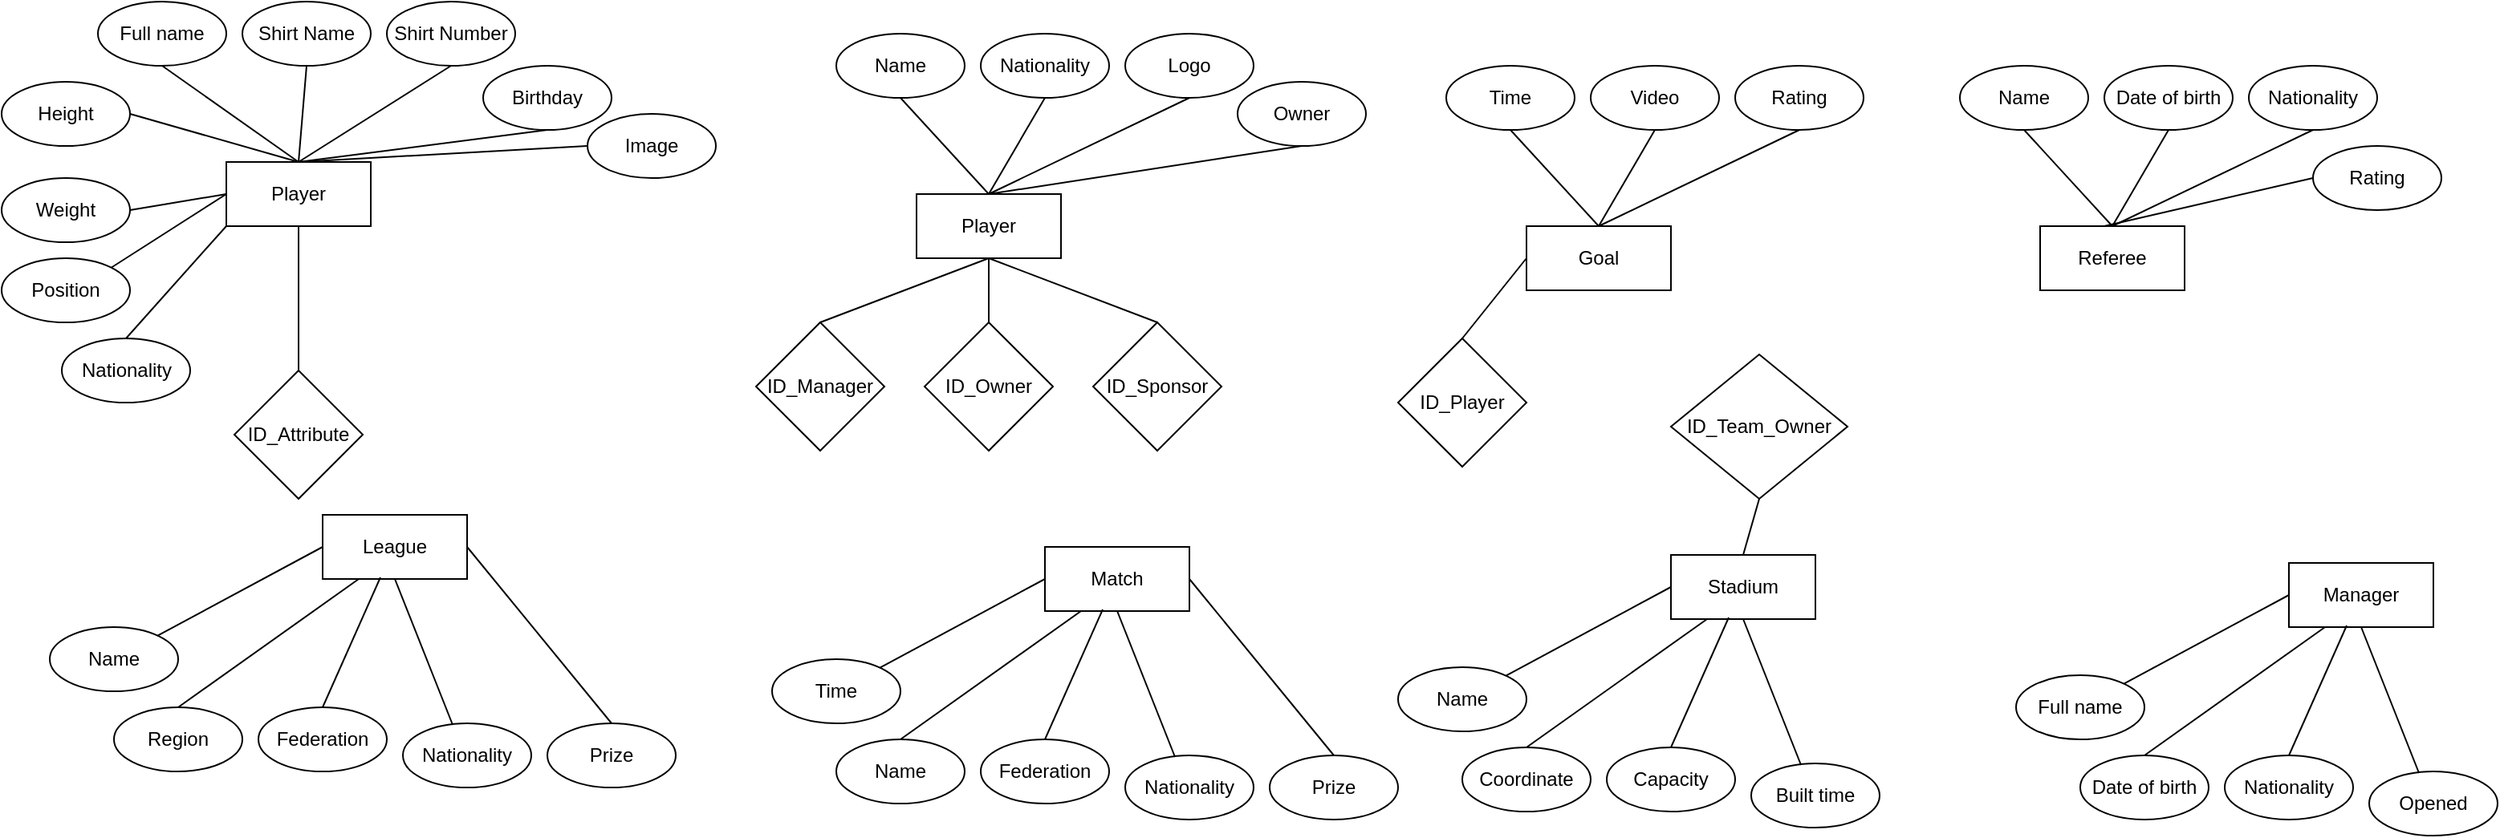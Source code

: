 <mxfile version="20.5.3" type="github">
  <diagram id="dY_4aWVO0XkQXRWpeF5l" name="Page-1">
    <mxGraphModel dx="1422" dy="798" grid="1" gridSize="10" guides="1" tooltips="1" connect="1" arrows="1" fold="1" page="1" pageScale="1" pageWidth="850" pageHeight="1100" math="0" shadow="0">
      <root>
        <mxCell id="0" />
        <mxCell id="1" parent="0" />
        <mxCell id="0aGzHAWhw8IwHbo-9U-T-1" value="Player" style="rounded=0;whiteSpace=wrap;html=1;" vertex="1" parent="1">
          <mxGeometry x="160" y="180" width="90" height="40" as="geometry" />
        </mxCell>
        <mxCell id="0aGzHAWhw8IwHbo-9U-T-2" value="Full name" style="ellipse;whiteSpace=wrap;html=1;" vertex="1" parent="1">
          <mxGeometry x="80" y="80" width="80" height="40" as="geometry" />
        </mxCell>
        <mxCell id="0aGzHAWhw8IwHbo-9U-T-3" value="" style="endArrow=none;html=1;rounded=0;exitX=0.5;exitY=1;exitDx=0;exitDy=0;entryX=0.5;entryY=0;entryDx=0;entryDy=0;" edge="1" parent="1" source="0aGzHAWhw8IwHbo-9U-T-2" target="0aGzHAWhw8IwHbo-9U-T-1">
          <mxGeometry width="50" height="50" relative="1" as="geometry">
            <mxPoint x="400" y="340" as="sourcePoint" />
            <mxPoint x="450" y="290" as="targetPoint" />
          </mxGeometry>
        </mxCell>
        <mxCell id="0aGzHAWhw8IwHbo-9U-T-4" value="Shirt Name" style="ellipse;whiteSpace=wrap;html=1;" vertex="1" parent="1">
          <mxGeometry x="170" y="80" width="80" height="40" as="geometry" />
        </mxCell>
        <mxCell id="0aGzHAWhw8IwHbo-9U-T-5" value="" style="endArrow=none;html=1;rounded=0;exitX=0.5;exitY=1;exitDx=0;exitDy=0;entryX=0.5;entryY=0;entryDx=0;entryDy=0;" edge="1" parent="1" source="0aGzHAWhw8IwHbo-9U-T-4" target="0aGzHAWhw8IwHbo-9U-T-1">
          <mxGeometry width="50" height="50" relative="1" as="geometry">
            <mxPoint x="490" y="340" as="sourcePoint" />
            <mxPoint x="295" y="180" as="targetPoint" />
          </mxGeometry>
        </mxCell>
        <mxCell id="0aGzHAWhw8IwHbo-9U-T-6" value="Shirt Number" style="ellipse;whiteSpace=wrap;html=1;" vertex="1" parent="1">
          <mxGeometry x="260" y="80" width="80" height="40" as="geometry" />
        </mxCell>
        <mxCell id="0aGzHAWhw8IwHbo-9U-T-7" value="" style="endArrow=none;html=1;rounded=0;exitX=0.5;exitY=1;exitDx=0;exitDy=0;entryX=0.5;entryY=0;entryDx=0;entryDy=0;" edge="1" parent="1" source="0aGzHAWhw8IwHbo-9U-T-6" target="0aGzHAWhw8IwHbo-9U-T-1">
          <mxGeometry width="50" height="50" relative="1" as="geometry">
            <mxPoint x="580" y="340" as="sourcePoint" />
            <mxPoint x="385" y="180" as="targetPoint" />
          </mxGeometry>
        </mxCell>
        <mxCell id="0aGzHAWhw8IwHbo-9U-T-8" value="Height" style="ellipse;whiteSpace=wrap;html=1;" vertex="1" parent="1">
          <mxGeometry x="20" y="130" width="80" height="40" as="geometry" />
        </mxCell>
        <mxCell id="0aGzHAWhw8IwHbo-9U-T-9" value="" style="endArrow=none;html=1;rounded=0;exitX=1;exitY=0.5;exitDx=0;exitDy=0;entryX=0.5;entryY=0;entryDx=0;entryDy=0;" edge="1" parent="1" source="0aGzHAWhw8IwHbo-9U-T-8" target="0aGzHAWhw8IwHbo-9U-T-1">
          <mxGeometry width="50" height="50" relative="1" as="geometry">
            <mxPoint x="340" y="390" as="sourcePoint" />
            <mxPoint x="145" y="230" as="targetPoint" />
          </mxGeometry>
        </mxCell>
        <mxCell id="0aGzHAWhw8IwHbo-9U-T-10" value="Weight" style="ellipse;whiteSpace=wrap;html=1;" vertex="1" parent="1">
          <mxGeometry x="20" y="190" width="80" height="40" as="geometry" />
        </mxCell>
        <mxCell id="0aGzHAWhw8IwHbo-9U-T-11" value="" style="endArrow=none;html=1;rounded=0;exitX=1;exitY=0.5;exitDx=0;exitDy=0;entryX=0;entryY=0.5;entryDx=0;entryDy=0;" edge="1" parent="1" source="0aGzHAWhw8IwHbo-9U-T-10" target="0aGzHAWhw8IwHbo-9U-T-1">
          <mxGeometry width="50" height="50" relative="1" as="geometry">
            <mxPoint x="340" y="450" as="sourcePoint" />
            <mxPoint x="145" y="290" as="targetPoint" />
          </mxGeometry>
        </mxCell>
        <mxCell id="0aGzHAWhw8IwHbo-9U-T-14" value="Position" style="ellipse;whiteSpace=wrap;html=1;" vertex="1" parent="1">
          <mxGeometry x="20" y="240" width="80" height="40" as="geometry" />
        </mxCell>
        <mxCell id="0aGzHAWhw8IwHbo-9U-T-15" value="" style="endArrow=none;html=1;rounded=0;exitX=1;exitY=0;exitDx=0;exitDy=0;entryX=0;entryY=0.5;entryDx=0;entryDy=0;" edge="1" parent="1" source="0aGzHAWhw8IwHbo-9U-T-14" target="0aGzHAWhw8IwHbo-9U-T-1">
          <mxGeometry width="50" height="50" relative="1" as="geometry">
            <mxPoint x="340" y="500" as="sourcePoint" />
            <mxPoint x="145" y="340" as="targetPoint" />
          </mxGeometry>
        </mxCell>
        <mxCell id="0aGzHAWhw8IwHbo-9U-T-16" value="Birthday" style="ellipse;whiteSpace=wrap;html=1;" vertex="1" parent="1">
          <mxGeometry x="320" y="120" width="80" height="40" as="geometry" />
        </mxCell>
        <mxCell id="0aGzHAWhw8IwHbo-9U-T-17" value="" style="endArrow=none;html=1;rounded=0;exitX=0.5;exitY=1;exitDx=0;exitDy=0;entryX=0.5;entryY=0;entryDx=0;entryDy=0;" edge="1" parent="1" source="0aGzHAWhw8IwHbo-9U-T-16" target="0aGzHAWhw8IwHbo-9U-T-1">
          <mxGeometry width="50" height="50" relative="1" as="geometry">
            <mxPoint x="640" y="380" as="sourcePoint" />
            <mxPoint x="445" y="220" as="targetPoint" />
          </mxGeometry>
        </mxCell>
        <mxCell id="0aGzHAWhw8IwHbo-9U-T-18" value="Nationality" style="ellipse;whiteSpace=wrap;html=1;" vertex="1" parent="1">
          <mxGeometry x="57.5" y="290" width="80" height="40" as="geometry" />
        </mxCell>
        <mxCell id="0aGzHAWhw8IwHbo-9U-T-19" value="" style="endArrow=none;html=1;rounded=0;exitX=0.5;exitY=0;exitDx=0;exitDy=0;entryX=0;entryY=1;entryDx=0;entryDy=0;" edge="1" parent="1" source="0aGzHAWhw8IwHbo-9U-T-18" target="0aGzHAWhw8IwHbo-9U-T-1">
          <mxGeometry width="50" height="50" relative="1" as="geometry">
            <mxPoint x="377.5" y="550" as="sourcePoint" />
            <mxPoint x="182.5" y="390" as="targetPoint" />
          </mxGeometry>
        </mxCell>
        <mxCell id="0aGzHAWhw8IwHbo-9U-T-21" value="Image" style="ellipse;whiteSpace=wrap;html=1;" vertex="1" parent="1">
          <mxGeometry x="385" y="150" width="80" height="40" as="geometry" />
        </mxCell>
        <mxCell id="0aGzHAWhw8IwHbo-9U-T-22" value="" style="endArrow=none;html=1;rounded=0;exitX=0;exitY=0.5;exitDx=0;exitDy=0;" edge="1" parent="1" source="0aGzHAWhw8IwHbo-9U-T-21">
          <mxGeometry width="50" height="50" relative="1" as="geometry">
            <mxPoint x="462.5" y="550" as="sourcePoint" />
            <mxPoint x="205" y="180" as="targetPoint" />
          </mxGeometry>
        </mxCell>
        <mxCell id="0aGzHAWhw8IwHbo-9U-T-23" value="ID_Attribute" style="rhombus;whiteSpace=wrap;html=1;" vertex="1" parent="1">
          <mxGeometry x="165" y="310" width="80" height="80" as="geometry" />
        </mxCell>
        <mxCell id="0aGzHAWhw8IwHbo-9U-T-24" value="" style="endArrow=none;html=1;rounded=0;exitX=0.5;exitY=0;exitDx=0;exitDy=0;entryX=0.5;entryY=1;entryDx=0;entryDy=0;" edge="1" parent="1" source="0aGzHAWhw8IwHbo-9U-T-23" target="0aGzHAWhw8IwHbo-9U-T-1">
          <mxGeometry width="50" height="50" relative="1" as="geometry">
            <mxPoint x="400" y="340" as="sourcePoint" />
            <mxPoint x="450" y="290" as="targetPoint" />
          </mxGeometry>
        </mxCell>
        <mxCell id="0aGzHAWhw8IwHbo-9U-T-25" value="Player" style="rounded=0;whiteSpace=wrap;html=1;" vertex="1" parent="1">
          <mxGeometry x="590" y="200" width="90" height="40" as="geometry" />
        </mxCell>
        <mxCell id="0aGzHAWhw8IwHbo-9U-T-26" value="Name" style="ellipse;whiteSpace=wrap;html=1;" vertex="1" parent="1">
          <mxGeometry x="540" y="100" width="80" height="40" as="geometry" />
        </mxCell>
        <mxCell id="0aGzHAWhw8IwHbo-9U-T-27" value="" style="endArrow=none;html=1;rounded=0;exitX=0.5;exitY=1;exitDx=0;exitDy=0;entryX=0.5;entryY=0;entryDx=0;entryDy=0;" edge="1" parent="1" source="0aGzHAWhw8IwHbo-9U-T-26" target="0aGzHAWhw8IwHbo-9U-T-25">
          <mxGeometry width="50" height="50" relative="1" as="geometry">
            <mxPoint x="880" y="360" as="sourcePoint" />
            <mxPoint x="930" y="310" as="targetPoint" />
          </mxGeometry>
        </mxCell>
        <mxCell id="0aGzHAWhw8IwHbo-9U-T-28" value="Nationality" style="ellipse;whiteSpace=wrap;html=1;" vertex="1" parent="1">
          <mxGeometry x="630" y="100" width="80" height="40" as="geometry" />
        </mxCell>
        <mxCell id="0aGzHAWhw8IwHbo-9U-T-29" value="" style="endArrow=none;html=1;rounded=0;exitX=0.5;exitY=1;exitDx=0;exitDy=0;entryX=0.5;entryY=0;entryDx=0;entryDy=0;" edge="1" parent="1" source="0aGzHAWhw8IwHbo-9U-T-28" target="0aGzHAWhw8IwHbo-9U-T-25">
          <mxGeometry width="50" height="50" relative="1" as="geometry">
            <mxPoint x="970" y="360" as="sourcePoint" />
            <mxPoint x="775" y="200" as="targetPoint" />
          </mxGeometry>
        </mxCell>
        <mxCell id="0aGzHAWhw8IwHbo-9U-T-30" value="Logo" style="ellipse;whiteSpace=wrap;html=1;" vertex="1" parent="1">
          <mxGeometry x="720" y="100" width="80" height="40" as="geometry" />
        </mxCell>
        <mxCell id="0aGzHAWhw8IwHbo-9U-T-31" value="" style="endArrow=none;html=1;rounded=0;exitX=0.5;exitY=1;exitDx=0;exitDy=0;entryX=0.5;entryY=0;entryDx=0;entryDy=0;" edge="1" parent="1" source="0aGzHAWhw8IwHbo-9U-T-30" target="0aGzHAWhw8IwHbo-9U-T-25">
          <mxGeometry width="50" height="50" relative="1" as="geometry">
            <mxPoint x="1060" y="360" as="sourcePoint" />
            <mxPoint x="865" y="200" as="targetPoint" />
          </mxGeometry>
        </mxCell>
        <mxCell id="0aGzHAWhw8IwHbo-9U-T-35" value="Owner" style="ellipse;whiteSpace=wrap;html=1;" vertex="1" parent="1">
          <mxGeometry x="790" y="130" width="80" height="40" as="geometry" />
        </mxCell>
        <mxCell id="0aGzHAWhw8IwHbo-9U-T-36" value="" style="endArrow=none;html=1;rounded=0;exitX=0.5;exitY=1;exitDx=0;exitDy=0;entryX=0.5;entryY=0;entryDx=0;entryDy=0;" edge="1" parent="1" source="0aGzHAWhw8IwHbo-9U-T-35" target="0aGzHAWhw8IwHbo-9U-T-25">
          <mxGeometry width="50" height="50" relative="1" as="geometry">
            <mxPoint x="1120" y="400" as="sourcePoint" />
            <mxPoint x="925" y="240" as="targetPoint" />
          </mxGeometry>
        </mxCell>
        <mxCell id="0aGzHAWhw8IwHbo-9U-T-40" value="" style="endArrow=none;html=1;rounded=0;exitX=0.5;exitY=0;exitDx=0;exitDy=0;entryX=0.5;entryY=1;entryDx=0;entryDy=0;" edge="1" parent="1" target="0aGzHAWhw8IwHbo-9U-T-25" source="0aGzHAWhw8IwHbo-9U-T-41">
          <mxGeometry width="50" height="50" relative="1" as="geometry">
            <mxPoint x="685" y="330" as="sourcePoint" />
            <mxPoint x="930" y="310" as="targetPoint" />
          </mxGeometry>
        </mxCell>
        <mxCell id="0aGzHAWhw8IwHbo-9U-T-41" value="ID_Owner" style="rhombus;whiteSpace=wrap;html=1;" vertex="1" parent="1">
          <mxGeometry x="595" y="280" width="80" height="80" as="geometry" />
        </mxCell>
        <mxCell id="0aGzHAWhw8IwHbo-9U-T-42" value="ID_Manager" style="rhombus;whiteSpace=wrap;html=1;" vertex="1" parent="1">
          <mxGeometry x="490" y="280" width="80" height="80" as="geometry" />
        </mxCell>
        <mxCell id="0aGzHAWhw8IwHbo-9U-T-43" value="" style="endArrow=none;html=1;rounded=0;exitX=0.5;exitY=0;exitDx=0;exitDy=0;entryX=0.5;entryY=1;entryDx=0;entryDy=0;" edge="1" parent="1" source="0aGzHAWhw8IwHbo-9U-T-42" target="0aGzHAWhw8IwHbo-9U-T-25">
          <mxGeometry width="50" height="50" relative="1" as="geometry">
            <mxPoint x="645" y="290" as="sourcePoint" />
            <mxPoint x="645" y="250" as="targetPoint" />
          </mxGeometry>
        </mxCell>
        <mxCell id="0aGzHAWhw8IwHbo-9U-T-45" value="" style="endArrow=none;html=1;rounded=0;exitX=0.5;exitY=0;exitDx=0;exitDy=0;entryX=0.5;entryY=1;entryDx=0;entryDy=0;" edge="1" parent="1" source="0aGzHAWhw8IwHbo-9U-T-46" target="0aGzHAWhw8IwHbo-9U-T-25">
          <mxGeometry width="50" height="50" relative="1" as="geometry">
            <mxPoint x="790" y="330" as="sourcePoint" />
            <mxPoint x="740" y="240" as="targetPoint" />
          </mxGeometry>
        </mxCell>
        <mxCell id="0aGzHAWhw8IwHbo-9U-T-46" value="ID_Sponsor" style="rhombus;whiteSpace=wrap;html=1;" vertex="1" parent="1">
          <mxGeometry x="700" y="280" width="80" height="80" as="geometry" />
        </mxCell>
        <mxCell id="0aGzHAWhw8IwHbo-9U-T-47" value="League" style="rounded=0;whiteSpace=wrap;html=1;" vertex="1" parent="1">
          <mxGeometry x="220" y="400" width="90" height="40" as="geometry" />
        </mxCell>
        <mxCell id="0aGzHAWhw8IwHbo-9U-T-48" value="Name" style="ellipse;whiteSpace=wrap;html=1;" vertex="1" parent="1">
          <mxGeometry x="50" y="470" width="80" height="40" as="geometry" />
        </mxCell>
        <mxCell id="0aGzHAWhw8IwHbo-9U-T-49" value="" style="endArrow=none;html=1;rounded=0;entryX=0;entryY=0.5;entryDx=0;entryDy=0;" edge="1" parent="1" source="0aGzHAWhw8IwHbo-9U-T-48" target="0aGzHAWhw8IwHbo-9U-T-47">
          <mxGeometry width="50" height="50" relative="1" as="geometry">
            <mxPoint x="370" y="730" as="sourcePoint" />
            <mxPoint x="420" y="680" as="targetPoint" />
          </mxGeometry>
        </mxCell>
        <mxCell id="0aGzHAWhw8IwHbo-9U-T-50" value="Region" style="ellipse;whiteSpace=wrap;html=1;" vertex="1" parent="1">
          <mxGeometry x="90" y="520" width="80" height="40" as="geometry" />
        </mxCell>
        <mxCell id="0aGzHAWhw8IwHbo-9U-T-51" value="" style="endArrow=none;html=1;rounded=0;exitX=0.5;exitY=0;exitDx=0;exitDy=0;entryX=0.25;entryY=1;entryDx=0;entryDy=0;" edge="1" parent="1" source="0aGzHAWhw8IwHbo-9U-T-50" target="0aGzHAWhw8IwHbo-9U-T-47">
          <mxGeometry width="50" height="50" relative="1" as="geometry">
            <mxPoint x="460" y="730" as="sourcePoint" />
            <mxPoint x="265" y="570" as="targetPoint" />
          </mxGeometry>
        </mxCell>
        <mxCell id="0aGzHAWhw8IwHbo-9U-T-52" value="Federation" style="ellipse;whiteSpace=wrap;html=1;" vertex="1" parent="1">
          <mxGeometry x="180" y="520" width="80" height="40" as="geometry" />
        </mxCell>
        <mxCell id="0aGzHAWhw8IwHbo-9U-T-53" value="" style="endArrow=none;html=1;rounded=0;exitX=0.5;exitY=0;exitDx=0;exitDy=0;entryX=0.4;entryY=0.975;entryDx=0;entryDy=0;entryPerimeter=0;" edge="1" parent="1" source="0aGzHAWhw8IwHbo-9U-T-52" target="0aGzHAWhw8IwHbo-9U-T-47">
          <mxGeometry width="50" height="50" relative="1" as="geometry">
            <mxPoint x="550" y="730" as="sourcePoint" />
            <mxPoint x="355" y="570" as="targetPoint" />
          </mxGeometry>
        </mxCell>
        <mxCell id="0aGzHAWhw8IwHbo-9U-T-57" value="Nationality" style="ellipse;whiteSpace=wrap;html=1;" vertex="1" parent="1">
          <mxGeometry x="270" y="530" width="80" height="40" as="geometry" />
        </mxCell>
        <mxCell id="0aGzHAWhw8IwHbo-9U-T-58" value="" style="endArrow=none;html=1;rounded=0;exitX=0.388;exitY=0.025;exitDx=0;exitDy=0;entryX=0.5;entryY=1;entryDx=0;entryDy=0;exitPerimeter=0;" edge="1" parent="1" source="0aGzHAWhw8IwHbo-9U-T-57" target="0aGzHAWhw8IwHbo-9U-T-47">
          <mxGeometry width="50" height="50" relative="1" as="geometry">
            <mxPoint x="610" y="770" as="sourcePoint" />
            <mxPoint x="415" y="610" as="targetPoint" />
          </mxGeometry>
        </mxCell>
        <mxCell id="0aGzHAWhw8IwHbo-9U-T-59" value="Prize" style="ellipse;whiteSpace=wrap;html=1;" vertex="1" parent="1">
          <mxGeometry x="360" y="530" width="80" height="40" as="geometry" />
        </mxCell>
        <mxCell id="0aGzHAWhw8IwHbo-9U-T-61" value="" style="endArrow=none;html=1;rounded=0;exitX=0.5;exitY=0;exitDx=0;exitDy=0;entryX=1;entryY=0.5;entryDx=0;entryDy=0;" edge="1" parent="1" source="0aGzHAWhw8IwHbo-9U-T-59" target="0aGzHAWhw8IwHbo-9U-T-47">
          <mxGeometry width="50" height="50" relative="1" as="geometry">
            <mxPoint x="340" y="560" as="sourcePoint" />
            <mxPoint x="185" y="580" as="targetPoint" />
          </mxGeometry>
        </mxCell>
        <mxCell id="0aGzHAWhw8IwHbo-9U-T-65" value="Match" style="rounded=0;whiteSpace=wrap;html=1;" vertex="1" parent="1">
          <mxGeometry x="670" y="420" width="90" height="40" as="geometry" />
        </mxCell>
        <mxCell id="0aGzHAWhw8IwHbo-9U-T-66" value="Time" style="ellipse;whiteSpace=wrap;html=1;" vertex="1" parent="1">
          <mxGeometry x="500" y="490" width="80" height="40" as="geometry" />
        </mxCell>
        <mxCell id="0aGzHAWhw8IwHbo-9U-T-67" value="" style="endArrow=none;html=1;rounded=0;entryX=0;entryY=0.5;entryDx=0;entryDy=0;" edge="1" parent="1" source="0aGzHAWhw8IwHbo-9U-T-66" target="0aGzHAWhw8IwHbo-9U-T-65">
          <mxGeometry width="50" height="50" relative="1" as="geometry">
            <mxPoint x="820" y="750" as="sourcePoint" />
            <mxPoint x="870" y="700" as="targetPoint" />
          </mxGeometry>
        </mxCell>
        <mxCell id="0aGzHAWhw8IwHbo-9U-T-68" value="Name" style="ellipse;whiteSpace=wrap;html=1;" vertex="1" parent="1">
          <mxGeometry x="540" y="540" width="80" height="40" as="geometry" />
        </mxCell>
        <mxCell id="0aGzHAWhw8IwHbo-9U-T-69" value="" style="endArrow=none;html=1;rounded=0;exitX=0.5;exitY=0;exitDx=0;exitDy=0;entryX=0.25;entryY=1;entryDx=0;entryDy=0;" edge="1" parent="1" source="0aGzHAWhw8IwHbo-9U-T-68" target="0aGzHAWhw8IwHbo-9U-T-65">
          <mxGeometry width="50" height="50" relative="1" as="geometry">
            <mxPoint x="910" y="750" as="sourcePoint" />
            <mxPoint x="715" y="590" as="targetPoint" />
          </mxGeometry>
        </mxCell>
        <mxCell id="0aGzHAWhw8IwHbo-9U-T-70" value="Federation" style="ellipse;whiteSpace=wrap;html=1;" vertex="1" parent="1">
          <mxGeometry x="630" y="540" width="80" height="40" as="geometry" />
        </mxCell>
        <mxCell id="0aGzHAWhw8IwHbo-9U-T-71" value="" style="endArrow=none;html=1;rounded=0;exitX=0.5;exitY=0;exitDx=0;exitDy=0;entryX=0.4;entryY=0.975;entryDx=0;entryDy=0;entryPerimeter=0;" edge="1" parent="1" source="0aGzHAWhw8IwHbo-9U-T-70" target="0aGzHAWhw8IwHbo-9U-T-65">
          <mxGeometry width="50" height="50" relative="1" as="geometry">
            <mxPoint x="1000" y="750" as="sourcePoint" />
            <mxPoint x="805" y="590" as="targetPoint" />
          </mxGeometry>
        </mxCell>
        <mxCell id="0aGzHAWhw8IwHbo-9U-T-72" value="Nationality" style="ellipse;whiteSpace=wrap;html=1;" vertex="1" parent="1">
          <mxGeometry x="720" y="550" width="80" height="40" as="geometry" />
        </mxCell>
        <mxCell id="0aGzHAWhw8IwHbo-9U-T-73" value="" style="endArrow=none;html=1;rounded=0;exitX=0.388;exitY=0.025;exitDx=0;exitDy=0;entryX=0.5;entryY=1;entryDx=0;entryDy=0;exitPerimeter=0;" edge="1" parent="1" source="0aGzHAWhw8IwHbo-9U-T-72" target="0aGzHAWhw8IwHbo-9U-T-65">
          <mxGeometry width="50" height="50" relative="1" as="geometry">
            <mxPoint x="1060" y="790" as="sourcePoint" />
            <mxPoint x="865" y="630" as="targetPoint" />
          </mxGeometry>
        </mxCell>
        <mxCell id="0aGzHAWhw8IwHbo-9U-T-74" value="Prize" style="ellipse;whiteSpace=wrap;html=1;" vertex="1" parent="1">
          <mxGeometry x="810" y="550" width="80" height="40" as="geometry" />
        </mxCell>
        <mxCell id="0aGzHAWhw8IwHbo-9U-T-75" value="" style="endArrow=none;html=1;rounded=0;exitX=0.5;exitY=0;exitDx=0;exitDy=0;entryX=1;entryY=0.5;entryDx=0;entryDy=0;" edge="1" parent="1" source="0aGzHAWhw8IwHbo-9U-T-74" target="0aGzHAWhw8IwHbo-9U-T-65">
          <mxGeometry width="50" height="50" relative="1" as="geometry">
            <mxPoint x="790" y="580" as="sourcePoint" />
            <mxPoint x="635" y="600" as="targetPoint" />
          </mxGeometry>
        </mxCell>
        <mxCell id="0aGzHAWhw8IwHbo-9U-T-76" value="Stadium" style="rounded=0;whiteSpace=wrap;html=1;" vertex="1" parent="1">
          <mxGeometry x="1060" y="425" width="90" height="40" as="geometry" />
        </mxCell>
        <mxCell id="0aGzHAWhw8IwHbo-9U-T-77" value="Name" style="ellipse;whiteSpace=wrap;html=1;" vertex="1" parent="1">
          <mxGeometry x="890" y="495" width="80" height="40" as="geometry" />
        </mxCell>
        <mxCell id="0aGzHAWhw8IwHbo-9U-T-78" value="" style="endArrow=none;html=1;rounded=0;entryX=0;entryY=0.5;entryDx=0;entryDy=0;" edge="1" parent="1" source="0aGzHAWhw8IwHbo-9U-T-77" target="0aGzHAWhw8IwHbo-9U-T-76">
          <mxGeometry width="50" height="50" relative="1" as="geometry">
            <mxPoint x="1210" y="755" as="sourcePoint" />
            <mxPoint x="1260" y="705" as="targetPoint" />
          </mxGeometry>
        </mxCell>
        <mxCell id="0aGzHAWhw8IwHbo-9U-T-79" value="Coordinate" style="ellipse;whiteSpace=wrap;html=1;" vertex="1" parent="1">
          <mxGeometry x="930" y="545" width="80" height="40" as="geometry" />
        </mxCell>
        <mxCell id="0aGzHAWhw8IwHbo-9U-T-80" value="" style="endArrow=none;html=1;rounded=0;exitX=0.5;exitY=0;exitDx=0;exitDy=0;entryX=0.25;entryY=1;entryDx=0;entryDy=0;" edge="1" parent="1" source="0aGzHAWhw8IwHbo-9U-T-79" target="0aGzHAWhw8IwHbo-9U-T-76">
          <mxGeometry width="50" height="50" relative="1" as="geometry">
            <mxPoint x="1300" y="755" as="sourcePoint" />
            <mxPoint x="1105" y="595" as="targetPoint" />
          </mxGeometry>
        </mxCell>
        <mxCell id="0aGzHAWhw8IwHbo-9U-T-81" value="Capacity" style="ellipse;whiteSpace=wrap;html=1;" vertex="1" parent="1">
          <mxGeometry x="1020" y="545" width="80" height="40" as="geometry" />
        </mxCell>
        <mxCell id="0aGzHAWhw8IwHbo-9U-T-82" value="" style="endArrow=none;html=1;rounded=0;exitX=0.5;exitY=0;exitDx=0;exitDy=0;entryX=0.4;entryY=0.975;entryDx=0;entryDy=0;entryPerimeter=0;" edge="1" parent="1" source="0aGzHAWhw8IwHbo-9U-T-81" target="0aGzHAWhw8IwHbo-9U-T-76">
          <mxGeometry width="50" height="50" relative="1" as="geometry">
            <mxPoint x="1390" y="755" as="sourcePoint" />
            <mxPoint x="1195" y="595" as="targetPoint" />
          </mxGeometry>
        </mxCell>
        <mxCell id="0aGzHAWhw8IwHbo-9U-T-83" value="Built time" style="ellipse;whiteSpace=wrap;html=1;" vertex="1" parent="1">
          <mxGeometry x="1110" y="555" width="80" height="40" as="geometry" />
        </mxCell>
        <mxCell id="0aGzHAWhw8IwHbo-9U-T-84" value="" style="endArrow=none;html=1;rounded=0;exitX=0.388;exitY=0.025;exitDx=0;exitDy=0;entryX=0.5;entryY=1;entryDx=0;entryDy=0;exitPerimeter=0;" edge="1" parent="1" source="0aGzHAWhw8IwHbo-9U-T-83" target="0aGzHAWhw8IwHbo-9U-T-76">
          <mxGeometry width="50" height="50" relative="1" as="geometry">
            <mxPoint x="1450" y="795" as="sourcePoint" />
            <mxPoint x="1255" y="635" as="targetPoint" />
          </mxGeometry>
        </mxCell>
        <mxCell id="0aGzHAWhw8IwHbo-9U-T-86" value="" style="endArrow=none;html=1;rounded=0;entryX=0.5;entryY=0;entryDx=0;entryDy=0;exitX=0.5;exitY=1;exitDx=0;exitDy=0;" edge="1" parent="1" source="0aGzHAWhw8IwHbo-9U-T-127" target="0aGzHAWhw8IwHbo-9U-T-76">
          <mxGeometry width="50" height="50" relative="1" as="geometry">
            <mxPoint x="1100" y="390" as="sourcePoint" />
            <mxPoint x="1025" y="605" as="targetPoint" />
          </mxGeometry>
        </mxCell>
        <mxCell id="0aGzHAWhw8IwHbo-9U-T-87" value="Goal" style="rounded=0;whiteSpace=wrap;html=1;" vertex="1" parent="1">
          <mxGeometry x="970" y="220" width="90" height="40" as="geometry" />
        </mxCell>
        <mxCell id="0aGzHAWhw8IwHbo-9U-T-88" value="Time" style="ellipse;whiteSpace=wrap;html=1;" vertex="1" parent="1">
          <mxGeometry x="920" y="120" width="80" height="40" as="geometry" />
        </mxCell>
        <mxCell id="0aGzHAWhw8IwHbo-9U-T-89" value="" style="endArrow=none;html=1;rounded=0;exitX=0.5;exitY=1;exitDx=0;exitDy=0;entryX=0.5;entryY=0;entryDx=0;entryDy=0;" edge="1" parent="1" source="0aGzHAWhw8IwHbo-9U-T-88" target="0aGzHAWhw8IwHbo-9U-T-87">
          <mxGeometry width="50" height="50" relative="1" as="geometry">
            <mxPoint x="1260" y="380" as="sourcePoint" />
            <mxPoint x="1310" y="330" as="targetPoint" />
          </mxGeometry>
        </mxCell>
        <mxCell id="0aGzHAWhw8IwHbo-9U-T-90" value="Video" style="ellipse;whiteSpace=wrap;html=1;" vertex="1" parent="1">
          <mxGeometry x="1010" y="120" width="80" height="40" as="geometry" />
        </mxCell>
        <mxCell id="0aGzHAWhw8IwHbo-9U-T-91" value="" style="endArrow=none;html=1;rounded=0;exitX=0.5;exitY=1;exitDx=0;exitDy=0;entryX=0.5;entryY=0;entryDx=0;entryDy=0;" edge="1" parent="1" source="0aGzHAWhw8IwHbo-9U-T-90" target="0aGzHAWhw8IwHbo-9U-T-87">
          <mxGeometry width="50" height="50" relative="1" as="geometry">
            <mxPoint x="1350" y="380" as="sourcePoint" />
            <mxPoint x="1155" y="220" as="targetPoint" />
          </mxGeometry>
        </mxCell>
        <mxCell id="0aGzHAWhw8IwHbo-9U-T-92" value="Rating" style="ellipse;whiteSpace=wrap;html=1;" vertex="1" parent="1">
          <mxGeometry x="1100" y="120" width="80" height="40" as="geometry" />
        </mxCell>
        <mxCell id="0aGzHAWhw8IwHbo-9U-T-93" value="" style="endArrow=none;html=1;rounded=0;exitX=0.5;exitY=1;exitDx=0;exitDy=0;entryX=0.5;entryY=0;entryDx=0;entryDy=0;" edge="1" parent="1" source="0aGzHAWhw8IwHbo-9U-T-92" target="0aGzHAWhw8IwHbo-9U-T-87">
          <mxGeometry width="50" height="50" relative="1" as="geometry">
            <mxPoint x="1440" y="380" as="sourcePoint" />
            <mxPoint x="1245" y="220" as="targetPoint" />
          </mxGeometry>
        </mxCell>
        <mxCell id="0aGzHAWhw8IwHbo-9U-T-96" value="" style="endArrow=none;html=1;rounded=0;exitX=0.5;exitY=0;exitDx=0;exitDy=0;entryX=0;entryY=0.5;entryDx=0;entryDy=0;" edge="1" parent="1" source="0aGzHAWhw8IwHbo-9U-T-97" target="0aGzHAWhw8IwHbo-9U-T-87">
          <mxGeometry width="50" height="50" relative="1" as="geometry">
            <mxPoint x="980" y="340" as="sourcePoint" />
            <mxPoint x="825" y="250" as="targetPoint" />
          </mxGeometry>
        </mxCell>
        <mxCell id="0aGzHAWhw8IwHbo-9U-T-97" value="ID_Player" style="rhombus;whiteSpace=wrap;html=1;" vertex="1" parent="1">
          <mxGeometry x="890" y="290" width="80" height="80" as="geometry" />
        </mxCell>
        <mxCell id="0aGzHAWhw8IwHbo-9U-T-98" value="Referee" style="rounded=0;whiteSpace=wrap;html=1;" vertex="1" parent="1">
          <mxGeometry x="1290" y="220" width="90" height="40" as="geometry" />
        </mxCell>
        <mxCell id="0aGzHAWhw8IwHbo-9U-T-99" value="Name" style="ellipse;whiteSpace=wrap;html=1;" vertex="1" parent="1">
          <mxGeometry x="1240" y="120" width="80" height="40" as="geometry" />
        </mxCell>
        <mxCell id="0aGzHAWhw8IwHbo-9U-T-100" value="" style="endArrow=none;html=1;rounded=0;exitX=0.5;exitY=1;exitDx=0;exitDy=0;entryX=0.5;entryY=0;entryDx=0;entryDy=0;" edge="1" parent="1" source="0aGzHAWhw8IwHbo-9U-T-99" target="0aGzHAWhw8IwHbo-9U-T-98">
          <mxGeometry width="50" height="50" relative="1" as="geometry">
            <mxPoint x="1580" y="380" as="sourcePoint" />
            <mxPoint x="1630" y="330" as="targetPoint" />
          </mxGeometry>
        </mxCell>
        <mxCell id="0aGzHAWhw8IwHbo-9U-T-101" value="Date of birth" style="ellipse;whiteSpace=wrap;html=1;" vertex="1" parent="1">
          <mxGeometry x="1330" y="120" width="80" height="40" as="geometry" />
        </mxCell>
        <mxCell id="0aGzHAWhw8IwHbo-9U-T-102" value="" style="endArrow=none;html=1;rounded=0;exitX=0.5;exitY=1;exitDx=0;exitDy=0;entryX=0.5;entryY=0;entryDx=0;entryDy=0;" edge="1" parent="1" source="0aGzHAWhw8IwHbo-9U-T-101" target="0aGzHAWhw8IwHbo-9U-T-98">
          <mxGeometry width="50" height="50" relative="1" as="geometry">
            <mxPoint x="1670" y="380" as="sourcePoint" />
            <mxPoint x="1475" y="220" as="targetPoint" />
          </mxGeometry>
        </mxCell>
        <mxCell id="0aGzHAWhw8IwHbo-9U-T-103" value="Nationality" style="ellipse;whiteSpace=wrap;html=1;" vertex="1" parent="1">
          <mxGeometry x="1420" y="120" width="80" height="40" as="geometry" />
        </mxCell>
        <mxCell id="0aGzHAWhw8IwHbo-9U-T-104" value="" style="endArrow=none;html=1;rounded=0;exitX=0.5;exitY=1;exitDx=0;exitDy=0;entryX=0.5;entryY=0;entryDx=0;entryDy=0;" edge="1" parent="1" source="0aGzHAWhw8IwHbo-9U-T-103" target="0aGzHAWhw8IwHbo-9U-T-98">
          <mxGeometry width="50" height="50" relative="1" as="geometry">
            <mxPoint x="1760" y="380" as="sourcePoint" />
            <mxPoint x="1565" y="220" as="targetPoint" />
          </mxGeometry>
        </mxCell>
        <mxCell id="0aGzHAWhw8IwHbo-9U-T-113" value="Manager" style="rounded=0;whiteSpace=wrap;html=1;" vertex="1" parent="1">
          <mxGeometry x="1445" y="430" width="90" height="40" as="geometry" />
        </mxCell>
        <mxCell id="0aGzHAWhw8IwHbo-9U-T-114" value="Full name" style="ellipse;whiteSpace=wrap;html=1;" vertex="1" parent="1">
          <mxGeometry x="1275" y="500" width="80" height="40" as="geometry" />
        </mxCell>
        <mxCell id="0aGzHAWhw8IwHbo-9U-T-115" value="" style="endArrow=none;html=1;rounded=0;entryX=0;entryY=0.5;entryDx=0;entryDy=0;" edge="1" parent="1" source="0aGzHAWhw8IwHbo-9U-T-114" target="0aGzHAWhw8IwHbo-9U-T-113">
          <mxGeometry width="50" height="50" relative="1" as="geometry">
            <mxPoint x="1595" y="760" as="sourcePoint" />
            <mxPoint x="1645" y="710" as="targetPoint" />
          </mxGeometry>
        </mxCell>
        <mxCell id="0aGzHAWhw8IwHbo-9U-T-116" value="Date of birth" style="ellipse;whiteSpace=wrap;html=1;" vertex="1" parent="1">
          <mxGeometry x="1315" y="550" width="80" height="40" as="geometry" />
        </mxCell>
        <mxCell id="0aGzHAWhw8IwHbo-9U-T-117" value="" style="endArrow=none;html=1;rounded=0;exitX=0.5;exitY=0;exitDx=0;exitDy=0;entryX=0.25;entryY=1;entryDx=0;entryDy=0;" edge="1" parent="1" source="0aGzHAWhw8IwHbo-9U-T-116" target="0aGzHAWhw8IwHbo-9U-T-113">
          <mxGeometry width="50" height="50" relative="1" as="geometry">
            <mxPoint x="1685" y="760" as="sourcePoint" />
            <mxPoint x="1490" y="600" as="targetPoint" />
          </mxGeometry>
        </mxCell>
        <mxCell id="0aGzHAWhw8IwHbo-9U-T-118" value="Nationality" style="ellipse;whiteSpace=wrap;html=1;" vertex="1" parent="1">
          <mxGeometry x="1405" y="550" width="80" height="40" as="geometry" />
        </mxCell>
        <mxCell id="0aGzHAWhw8IwHbo-9U-T-119" value="" style="endArrow=none;html=1;rounded=0;exitX=0.5;exitY=0;exitDx=0;exitDy=0;entryX=0.4;entryY=0.975;entryDx=0;entryDy=0;entryPerimeter=0;" edge="1" parent="1" source="0aGzHAWhw8IwHbo-9U-T-118" target="0aGzHAWhw8IwHbo-9U-T-113">
          <mxGeometry width="50" height="50" relative="1" as="geometry">
            <mxPoint x="1775" y="760" as="sourcePoint" />
            <mxPoint x="1580" y="600" as="targetPoint" />
          </mxGeometry>
        </mxCell>
        <mxCell id="0aGzHAWhw8IwHbo-9U-T-120" value="Opened" style="ellipse;whiteSpace=wrap;html=1;" vertex="1" parent="1">
          <mxGeometry x="1495" y="560" width="80" height="40" as="geometry" />
        </mxCell>
        <mxCell id="0aGzHAWhw8IwHbo-9U-T-121" value="" style="endArrow=none;html=1;rounded=0;exitX=0.388;exitY=0.025;exitDx=0;exitDy=0;entryX=0.5;entryY=1;entryDx=0;entryDy=0;exitPerimeter=0;" edge="1" parent="1" source="0aGzHAWhw8IwHbo-9U-T-120" target="0aGzHAWhw8IwHbo-9U-T-113">
          <mxGeometry width="50" height="50" relative="1" as="geometry">
            <mxPoint x="1835" y="800" as="sourcePoint" />
            <mxPoint x="1640" y="640" as="targetPoint" />
          </mxGeometry>
        </mxCell>
        <mxCell id="0aGzHAWhw8IwHbo-9U-T-125" value="Rating" style="ellipse;whiteSpace=wrap;html=1;" vertex="1" parent="1">
          <mxGeometry x="1460" y="170" width="80" height="40" as="geometry" />
        </mxCell>
        <mxCell id="0aGzHAWhw8IwHbo-9U-T-126" value="" style="endArrow=none;html=1;rounded=0;exitX=0;exitY=0.5;exitDx=0;exitDy=0;" edge="1" parent="1" source="0aGzHAWhw8IwHbo-9U-T-125">
          <mxGeometry width="50" height="50" relative="1" as="geometry">
            <mxPoint x="1470" y="170" as="sourcePoint" />
            <mxPoint x="1330" y="220" as="targetPoint" />
          </mxGeometry>
        </mxCell>
        <mxCell id="0aGzHAWhw8IwHbo-9U-T-127" value="ID_Team_Owner" style="rhombus;whiteSpace=wrap;html=1;" vertex="1" parent="1">
          <mxGeometry x="1060" y="300" width="110" height="90" as="geometry" />
        </mxCell>
      </root>
    </mxGraphModel>
  </diagram>
</mxfile>
